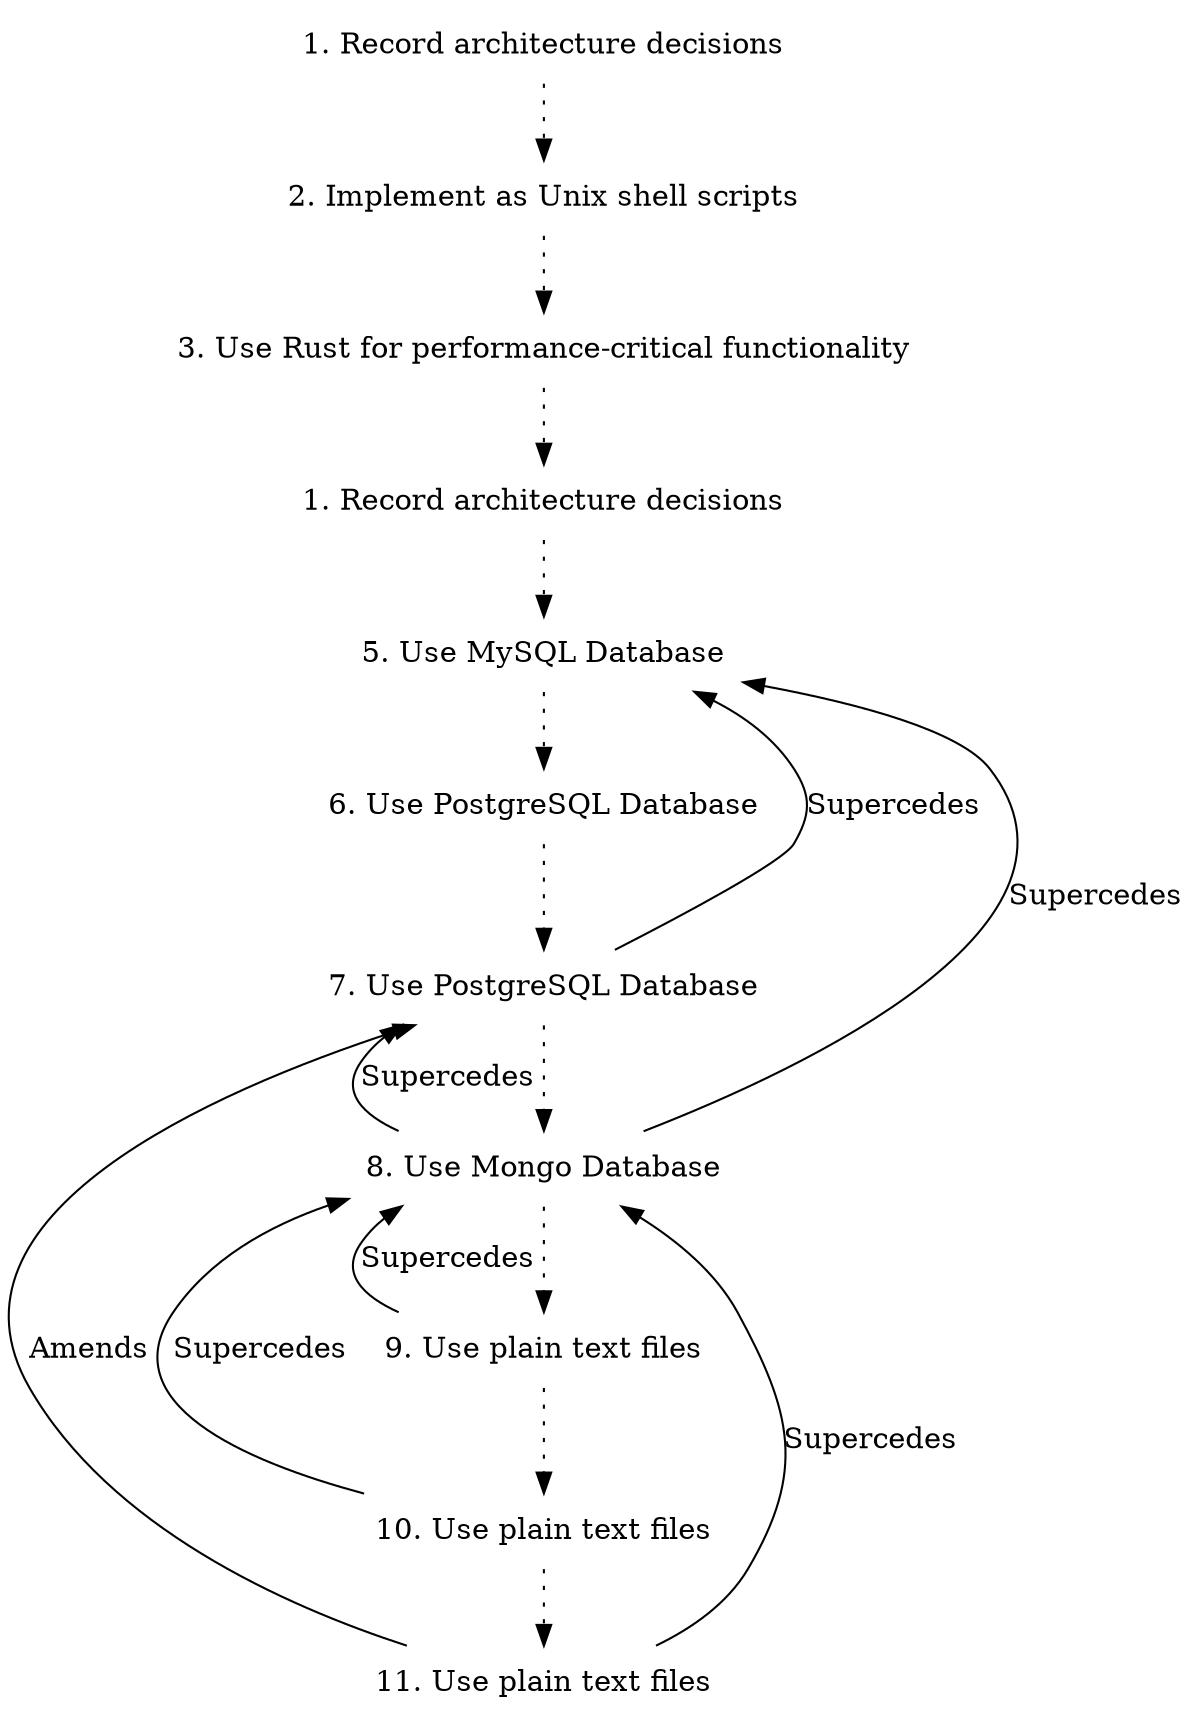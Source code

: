 digraph {
  node [shape=plaintext];
  subgraph {
    _1 [label="1. Record architecture decisions"; URL="0001-record-architecture-decisions.html"];
    _2 [label="2. Implement as Unix shell scripts"; URL="0002-implement-as-unix-shell-scripts.html"];
    _1 -> _2 [style="dotted", weight=1];
    _3 [label="3. Use Rust for performance-critical functionality"; URL="0003-use-rust-for-performance-critical-functionality.html"];
    _2 -> _3 [style="dotted", weight=1];
    _4 [label="1. Record architecture decisions"; URL="0004-record-architecture-decisions.html"];
    _3 -> _4 [style="dotted", weight=1];
    _5 [label="5. Use MySQL Database"; URL="0005-use-mysql-database.html"];
    _4 -> _5 [style="dotted", weight=1];
    _6 [label="6. Use PostgreSQL Database"; URL="0006-use-postgresql-database.html"];
    _5 -> _6 [style="dotted", weight=1];
    _7 [label="7. Use PostgreSQL Database"; URL="0007-use-postgresql-database.html"];
    _6 -> _7 [style="dotted", weight=1];
    _8 [label="8. Use Mongo Database"; URL="0008-use-mongo-database.html"];
    _7 -> _8 [style="dotted", weight=1];
    _9 [label="9. Use plain text files"; URL="0009-use-plain-text-files.html"];
    _8 -> _9 [style="dotted", weight=1];
    _10 [label="10. Use plain text files"; URL="0010-use-plain-text-files.html"];
    _9 -> _10 [style="dotted", weight=1];
    _11 [label="11. Use plain text files"; URL="0011-use-plain-text-files.html"];
    _10 -> _11 [style="dotted", weight=1];
  }
  _7 -> _5 [label="Supercedes", weight=0]
  _8 -> _5 [label="Supercedes", weight=0]
  _8 -> _7 [label="Supercedes", weight=0]
  _9 -> _8 [label="Supercedes", weight=0]
  _10 -> _8 [label="Supercedes", weight=0]
  _11 -> _8 [label="Supercedes", weight=0]
  _11 -> _7 [label="Amends", weight=0]
}
